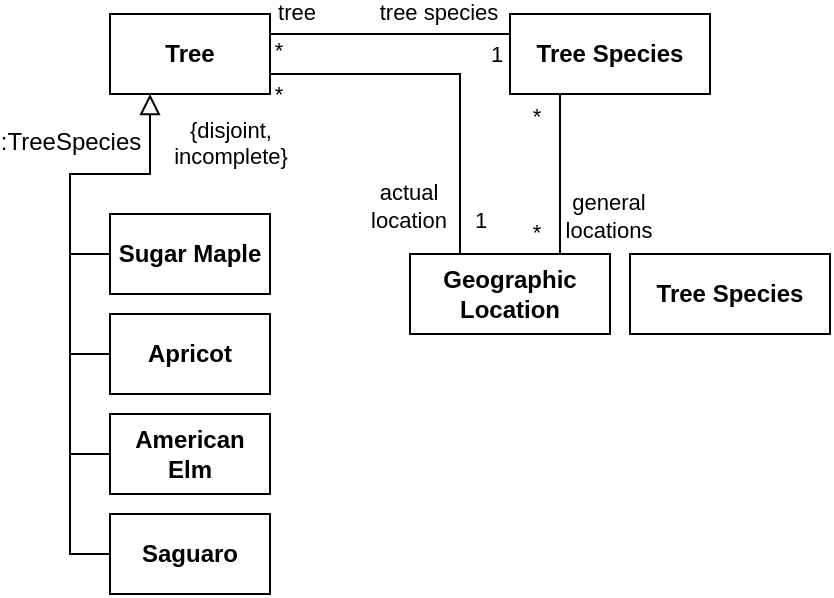 <mxfile version="21.6.5" type="device">
  <diagram name="Page-1" id="bDlqiz4IERHXxEkZ9xLS">
    <mxGraphModel dx="864" dy="495" grid="1" gridSize="10" guides="1" tooltips="1" connect="1" arrows="1" fold="1" page="1" pageScale="1" pageWidth="1169" pageHeight="827" math="0" shadow="0">
      <root>
        <mxCell id="0" />
        <mxCell id="1" parent="0" />
        <mxCell id="pAZlCPyRJkJAHvEVyCS2-2" style="edgeStyle=orthogonalEdgeStyle;rounded=0;orthogonalLoop=1;jettySize=auto;html=1;exitX=1;exitY=0.25;exitDx=0;exitDy=0;entryX=0;entryY=0.25;entryDx=0;entryDy=0;endArrow=none;endFill=0;" edge="1" parent="1" source="jK_DcaLakZgWedDVneFn-19" target="pAZlCPyRJkJAHvEVyCS2-1">
          <mxGeometry relative="1" as="geometry" />
        </mxCell>
        <mxCell id="pAZlCPyRJkJAHvEVyCS2-3" value="tree" style="edgeLabel;html=1;align=center;verticalAlign=middle;resizable=0;points=[];" vertex="1" connectable="0" parent="pAZlCPyRJkJAHvEVyCS2-2">
          <mxGeometry x="-0.486" y="-1" relative="1" as="geometry">
            <mxPoint x="-18" y="-12" as="offset" />
          </mxGeometry>
        </mxCell>
        <mxCell id="pAZlCPyRJkJAHvEVyCS2-4" value="tree species" style="edgeLabel;html=1;align=center;verticalAlign=middle;resizable=0;points=[];" vertex="1" connectable="0" parent="pAZlCPyRJkJAHvEVyCS2-2">
          <mxGeometry x="0.414" y="1" relative="1" as="geometry">
            <mxPoint x="-1" y="-10" as="offset" />
          </mxGeometry>
        </mxCell>
        <mxCell id="pAZlCPyRJkJAHvEVyCS2-5" value="1" style="edgeLabel;html=1;align=center;verticalAlign=middle;resizable=0;points=[];" vertex="1" connectable="0" parent="pAZlCPyRJkJAHvEVyCS2-2">
          <mxGeometry x="0.486" relative="1" as="geometry">
            <mxPoint x="24" y="10" as="offset" />
          </mxGeometry>
        </mxCell>
        <mxCell id="pAZlCPyRJkJAHvEVyCS2-6" value="*" style="edgeLabel;html=1;align=center;verticalAlign=middle;resizable=0;points=[];" vertex="1" connectable="0" parent="pAZlCPyRJkJAHvEVyCS2-2">
          <mxGeometry x="-0.671" y="2" relative="1" as="geometry">
            <mxPoint x="-16" y="10" as="offset" />
          </mxGeometry>
        </mxCell>
        <mxCell id="pAZlCPyRJkJAHvEVyCS2-9" value="*" style="edgeLabel;html=1;align=center;verticalAlign=middle;resizable=0;points=[];" vertex="1" connectable="0" parent="pAZlCPyRJkJAHvEVyCS2-2">
          <mxGeometry x="-0.671" y="2" relative="1" as="geometry">
            <mxPoint x="-16" y="32" as="offset" />
          </mxGeometry>
        </mxCell>
        <mxCell id="pAZlCPyRJkJAHvEVyCS2-7" style="edgeStyle=orthogonalEdgeStyle;rounded=0;orthogonalLoop=1;jettySize=auto;html=1;exitX=1;exitY=0.75;exitDx=0;exitDy=0;entryX=0.25;entryY=0;entryDx=0;entryDy=0;endArrow=none;endFill=0;" edge="1" parent="1" source="jK_DcaLakZgWedDVneFn-19" target="jK_DcaLakZgWedDVneFn-20">
          <mxGeometry relative="1" as="geometry" />
        </mxCell>
        <mxCell id="pAZlCPyRJkJAHvEVyCS2-8" value="actual&lt;br&gt;location" style="edgeLabel;html=1;align=center;verticalAlign=middle;resizable=0;points=[];" vertex="1" connectable="0" parent="pAZlCPyRJkJAHvEVyCS2-7">
          <mxGeometry x="0.687" y="-1" relative="1" as="geometry">
            <mxPoint x="-25" y="5" as="offset" />
          </mxGeometry>
        </mxCell>
        <mxCell id="pAZlCPyRJkJAHvEVyCS2-12" value="1" style="edgeLabel;html=1;align=center;verticalAlign=middle;resizable=0;points=[];" vertex="1" connectable="0" parent="pAZlCPyRJkJAHvEVyCS2-7">
          <mxGeometry x="0.773" relative="1" as="geometry">
            <mxPoint x="10" y="4" as="offset" />
          </mxGeometry>
        </mxCell>
        <mxCell id="jK_DcaLakZgWedDVneFn-19" value="&lt;b&gt;Tree&lt;/b&gt;" style="fontStyle=0;html=1;whiteSpace=wrap;" parent="1" vertex="1">
          <mxGeometry x="100" y="40" width="80" height="40" as="geometry" />
        </mxCell>
        <mxCell id="pAZlCPyRJkJAHvEVyCS2-13" style="edgeStyle=orthogonalEdgeStyle;rounded=0;orthogonalLoop=1;jettySize=auto;html=1;exitX=0.75;exitY=0;exitDx=0;exitDy=0;entryX=0.25;entryY=1;entryDx=0;entryDy=0;endArrow=none;endFill=0;" edge="1" parent="1" source="jK_DcaLakZgWedDVneFn-20" target="pAZlCPyRJkJAHvEVyCS2-1">
          <mxGeometry relative="1" as="geometry" />
        </mxCell>
        <mxCell id="pAZlCPyRJkJAHvEVyCS2-14" value="*" style="edgeLabel;html=1;align=center;verticalAlign=middle;resizable=0;points=[];" vertex="1" connectable="0" parent="pAZlCPyRJkJAHvEVyCS2-13">
          <mxGeometry x="-0.575" relative="1" as="geometry">
            <mxPoint x="-12" y="6" as="offset" />
          </mxGeometry>
        </mxCell>
        <mxCell id="pAZlCPyRJkJAHvEVyCS2-16" value="*" style="edgeLabel;html=1;align=center;verticalAlign=middle;resizable=0;points=[];" vertex="1" connectable="0" parent="pAZlCPyRJkJAHvEVyCS2-13">
          <mxGeometry x="0.65" y="-1" relative="1" as="geometry">
            <mxPoint x="-13" y="-3" as="offset" />
          </mxGeometry>
        </mxCell>
        <mxCell id="pAZlCPyRJkJAHvEVyCS2-17" value="general&lt;br&gt;locations" style="edgeLabel;html=1;align=center;verticalAlign=middle;resizable=0;points=[];" vertex="1" connectable="0" parent="pAZlCPyRJkJAHvEVyCS2-13">
          <mxGeometry x="-0.45" y="-1" relative="1" as="geometry">
            <mxPoint x="23" y="3" as="offset" />
          </mxGeometry>
        </mxCell>
        <mxCell id="jK_DcaLakZgWedDVneFn-20" value="&lt;b&gt;Geographic&lt;br&gt;Location&lt;br&gt;&lt;/b&gt;" style="fontStyle=0;html=1;whiteSpace=wrap;" parent="1" vertex="1">
          <mxGeometry x="250" y="160" width="100" height="40" as="geometry" />
        </mxCell>
        <mxCell id="pAZlCPyRJkJAHvEVyCS2-32" style="edgeStyle=orthogonalEdgeStyle;rounded=0;orthogonalLoop=1;jettySize=auto;html=1;exitX=0;exitY=0.5;exitDx=0;exitDy=0;endArrow=none;endFill=0;" edge="1" parent="1" source="jK_DcaLakZgWedDVneFn-21">
          <mxGeometry relative="1" as="geometry">
            <mxPoint x="80" y="210" as="targetPoint" />
          </mxGeometry>
        </mxCell>
        <mxCell id="jK_DcaLakZgWedDVneFn-21" value="&lt;b&gt;Apricot&lt;/b&gt;" style="fontStyle=0;html=1;whiteSpace=wrap;" parent="1" vertex="1">
          <mxGeometry x="100" y="190" width="80" height="40" as="geometry" />
        </mxCell>
        <mxCell id="pAZlCPyRJkJAHvEVyCS2-29" style="edgeStyle=orthogonalEdgeStyle;rounded=0;orthogonalLoop=1;jettySize=auto;html=1;exitX=0;exitY=0.5;exitDx=0;exitDy=0;endArrow=none;endFill=0;" edge="1" parent="1" source="jK_DcaLakZgWedDVneFn-22">
          <mxGeometry relative="1" as="geometry">
            <mxPoint x="80" y="160" as="targetPoint" />
          </mxGeometry>
        </mxCell>
        <mxCell id="jK_DcaLakZgWedDVneFn-22" value="&lt;b&gt;Sugar Maple&lt;/b&gt;" style="fontStyle=0;html=1;whiteSpace=wrap;" parent="1" vertex="1">
          <mxGeometry x="100" y="140" width="80" height="40" as="geometry" />
        </mxCell>
        <mxCell id="pAZlCPyRJkJAHvEVyCS2-1" value="&lt;b&gt;Tree Species&lt;/b&gt;" style="fontStyle=0;html=1;whiteSpace=wrap;" vertex="1" parent="1">
          <mxGeometry x="300" y="40" width="100" height="40" as="geometry" />
        </mxCell>
        <mxCell id="pAZlCPyRJkJAHvEVyCS2-22" value="&lt;b&gt;Tree Species&lt;/b&gt;" style="fontStyle=0;html=1;whiteSpace=wrap;" vertex="1" parent="1">
          <mxGeometry x="360" y="160" width="100" height="40" as="geometry" />
        </mxCell>
        <mxCell id="pAZlCPyRJkJAHvEVyCS2-33" style="edgeStyle=orthogonalEdgeStyle;rounded=0;orthogonalLoop=1;jettySize=auto;html=1;exitX=0;exitY=0.5;exitDx=0;exitDy=0;endArrow=none;endFill=0;" edge="1" parent="1" source="pAZlCPyRJkJAHvEVyCS2-24">
          <mxGeometry relative="1" as="geometry">
            <mxPoint x="80" y="260" as="targetPoint" />
          </mxGeometry>
        </mxCell>
        <mxCell id="pAZlCPyRJkJAHvEVyCS2-24" value="&lt;b&gt;American&lt;br&gt;Elm&lt;br&gt;&lt;/b&gt;" style="fontStyle=0;html=1;whiteSpace=wrap;" vertex="1" parent="1">
          <mxGeometry x="100" y="240" width="80" height="40" as="geometry" />
        </mxCell>
        <mxCell id="pAZlCPyRJkJAHvEVyCS2-25" value="&lt;b&gt;Saguaro&lt;/b&gt;" style="fontStyle=0;html=1;whiteSpace=wrap;" vertex="1" parent="1">
          <mxGeometry x="100" y="290" width="80" height="40" as="geometry" />
        </mxCell>
        <mxCell id="pAZlCPyRJkJAHvEVyCS2-26" value="{disjoint,&lt;br&gt;incomplete}" style="endArrow=block;html=1;rounded=0;align=center;verticalAlign=bottom;endFill=0;labelBackgroundColor=none;endSize=8;exitX=0;exitY=0.5;exitDx=0;exitDy=0;entryX=0.25;entryY=1;entryDx=0;entryDy=0;" edge="1" parent="1" source="pAZlCPyRJkJAHvEVyCS2-25" target="jK_DcaLakZgWedDVneFn-19">
          <mxGeometry x="0.724" y="-40" relative="1" as="geometry">
            <mxPoint x="360" y="260" as="sourcePoint" />
            <mxPoint x="140" y="80" as="targetPoint" />
            <Array as="points">
              <mxPoint x="80" y="310" />
              <mxPoint x="80" y="210" />
              <mxPoint x="80" y="120" />
              <mxPoint x="120" y="120" />
            </Array>
            <mxPoint as="offset" />
          </mxGeometry>
        </mxCell>
        <mxCell id="pAZlCPyRJkJAHvEVyCS2-27" value=":TreeSpecies" style="resizable=0;html=1;align=center;verticalAlign=top;labelBackgroundColor=none;" connectable="0" vertex="1" parent="pAZlCPyRJkJAHvEVyCS2-26">
          <mxGeometry relative="1" as="geometry">
            <mxPoint y="-95" as="offset" />
          </mxGeometry>
        </mxCell>
      </root>
    </mxGraphModel>
  </diagram>
</mxfile>
